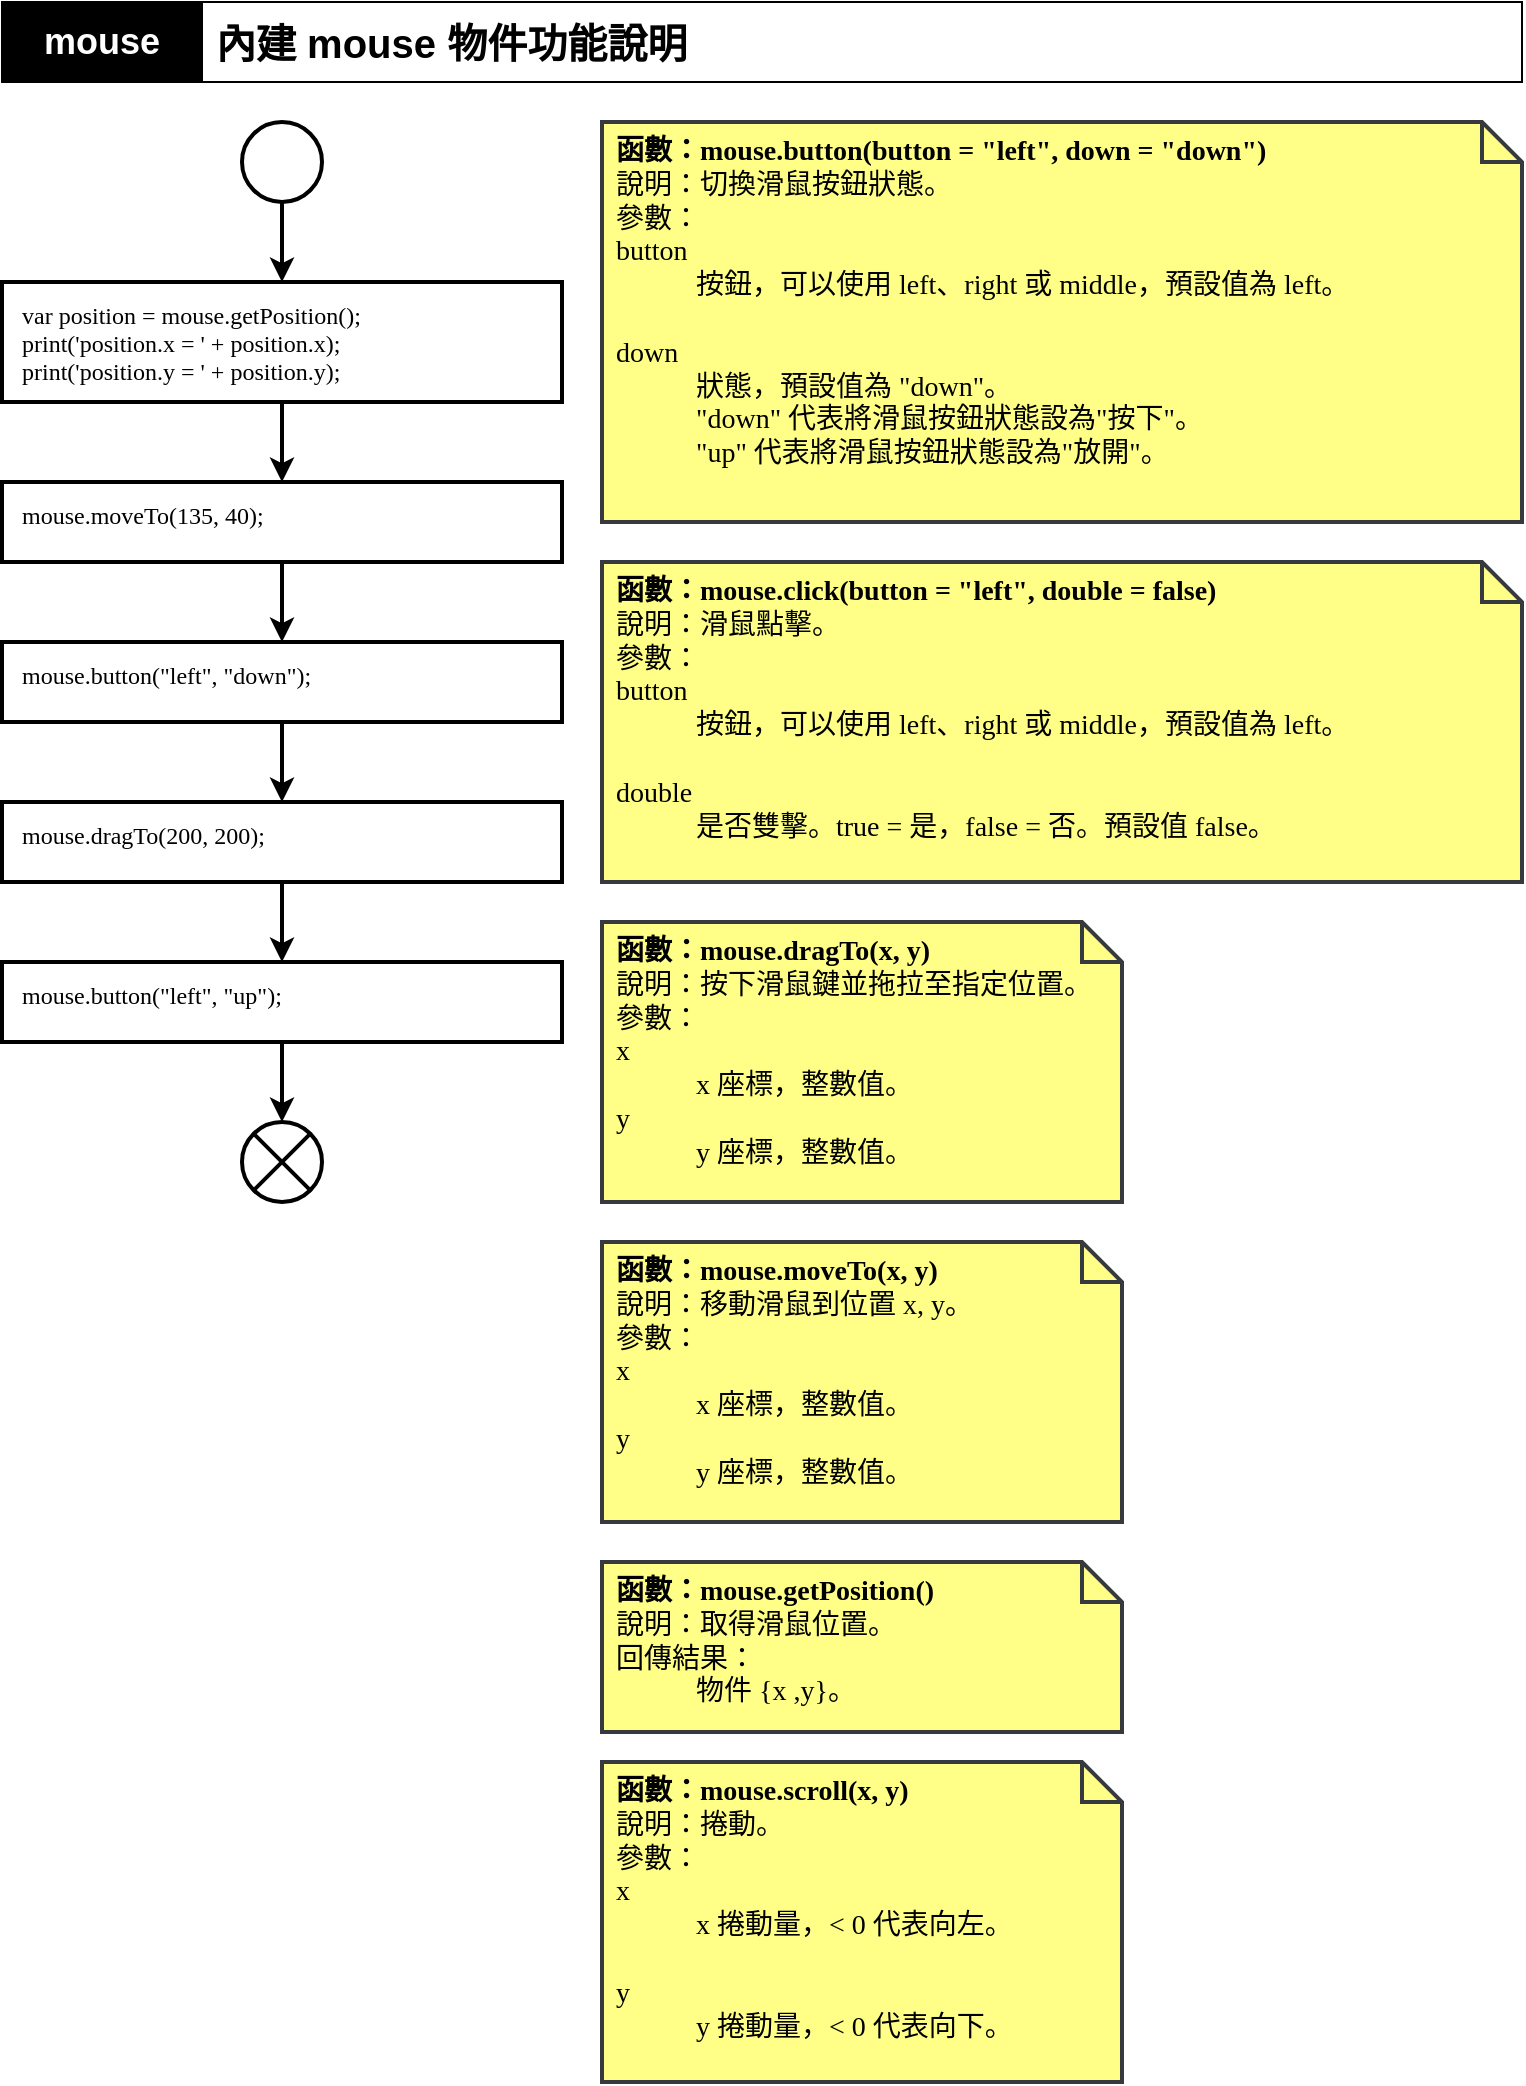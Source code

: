 <mxfile compressed="false" version="20.2.3" type="device">
  <diagram id="zHJoLA6md0Yeo67uzJwa" name="第1頁">
    <mxGraphModel dx="850" dy="559" grid="1" gridSize="5" guides="0" tooltips="1" connect="1" arrows="1" fold="1" page="1" pageScale="1" pageWidth="827" pageHeight="1169" math="0" shadow="0">
      <root>
        <mxCell id="0" />
        <mxCell id="1" parent="0" />
        <mxCell id="m3pfPtTyuK7HYTcpv6uo-1" style="edgeStyle=orthogonalEdgeStyle;rounded=1;sketch=0;orthogonalLoop=1;jettySize=auto;html=1;fontFamily=Courier New;fontSize=12;strokeWidth=2;entryX=0.5;entryY=0;entryDx=0;entryDy=0;entryPerimeter=0;exitX=0.5;exitY=1;exitDx=0;exitDy=0;" parent="1" source="m3pfPtTyuK7HYTcpv6uo-2" target="m3pfPtTyuK7HYTcpv6uo-4" edge="1">
          <mxGeometry relative="1" as="geometry">
            <mxPoint x="170" y="20" as="sourcePoint" />
            <mxPoint x="170" y="80" as="targetPoint" />
          </mxGeometry>
        </mxCell>
        <object label="" type="ENTRY_POINT" id="m3pfPtTyuK7HYTcpv6uo-2">
          <mxCell style="ellipse;fontStyle=0;fontSize=12;sketch=0;rounded=1;align=left;fontFamily=Iosevka Fixed;strokeWidth=2;shadow=0;html=0;" parent="1" vertex="1">
            <mxGeometry x="160" y="80" width="40" height="40" as="geometry" />
          </mxCell>
        </object>
        <mxCell id="Dx2b7ezfvi1oqeqgblj4-1" style="edgeStyle=orthogonalEdgeStyle;rounded=0;orthogonalLoop=1;jettySize=auto;html=1;entryX=0.5;entryY=0;entryDx=0;entryDy=0;strokeWidth=2;fontFamily=Iosevka Fixed;fontStyle=0" parent="1" source="m3pfPtTyuK7HYTcpv6uo-4" target="Ot0KBQQzt72eOoxGLC2g-3" edge="1">
          <mxGeometry relative="1" as="geometry" />
        </mxCell>
        <object label="var position = mouse.getPosition();&#xa;print(&#39;position.x = &#39; + position.x);&#xa;print(&#39;position.y = &#39; + position.y);" type="PROCESS" id="m3pfPtTyuK7HYTcpv6uo-4">
          <mxCell style="fontSize=12;fontStyle=0;sketch=0;rounded=0;fontFamily=Iosevka Fixed;align=left;strokeWidth=2;arcSize=7;shadow=0;html=0;spacingLeft=5;verticalAlign=top;spacingTop=0;spacing=5;" parent="1" vertex="1">
            <mxGeometry x="40" y="160" width="280" height="60" as="geometry" />
          </mxCell>
        </object>
        <object label="" type="EXIT_POINT" id="m3pfPtTyuK7HYTcpv6uo-22">
          <mxCell style="shape=sumEllipse;perimeter=ellipsePerimeter;backgroundOutline=1;fontStyle=0;fontSize=16;sketch=0;rounded=1;fontFamily=Iosevka Fixed;align=left;strokeWidth=2;shadow=0;html=0;" parent="1" vertex="1">
            <mxGeometry x="160" y="580" width="40" height="40" as="geometry" />
          </mxCell>
        </object>
        <mxCell id="UbTHWvcrtNXVTwTKfJbN-1" value="內建 mouse 物件功能說明" style="text;html=1;strokeColor=default;fillColor=none;align=left;verticalAlign=middle;whiteSpace=wrap;rounded=0;spacingLeft=5;strokeWidth=1;fontSize=20;movable=1;resizable=1;rotatable=1;deletable=1;editable=1;connectable=1;fontStyle=1" parent="1" vertex="1">
          <mxGeometry x="140" y="20" width="660" height="40" as="geometry" />
        </mxCell>
        <mxCell id="UbTHWvcrtNXVTwTKfJbN-2" value="mouse" style="rounded=0;whiteSpace=wrap;html=1;fillColor=#000000;fontColor=#FFFFFF;fontSize=18;fontStyle=1;strokeWidth=1;movable=1;resizable=1;rotatable=1;deletable=1;editable=1;connectable=1;" parent="1" vertex="1">
          <mxGeometry x="40" y="20" width="100" height="40" as="geometry" />
        </mxCell>
        <mxCell id="Ot0KBQQzt72eOoxGLC2g-2" value="&lt;font style=&quot;font-size: 14px;&quot;&gt;&lt;b style=&quot;&quot;&gt;&lt;font style=&quot;font-size: 14px;&quot;&gt;函數：mouse.getPosition()&lt;/font&gt;&lt;/b&gt;&lt;br&gt;說明：取得滑鼠位置&lt;/font&gt;&lt;span style=&quot;background-color: initial;&quot;&gt;&lt;font style=&quot;font-size: 14px;&quot;&gt;。&lt;br&gt;回傳結果：&lt;br&gt;&lt;/font&gt;&lt;/span&gt;&lt;blockquote style=&quot;margin: 0 0 0 40px; border: none; padding: 0px;&quot;&gt;&lt;span style=&quot;background-color: initial;&quot;&gt;&lt;font style=&quot;font-size: 14px;&quot;&gt;物件 {x ,y}。&lt;/font&gt;&lt;/span&gt;&lt;/blockquote&gt;" style="shape=note;strokeWidth=2;fontSize=14;size=20;whiteSpace=wrap;html=1;fillColor=#ffff88;strokeColor=#36393d;align=left;spacingLeft=5;verticalAlign=top;fontFamily=Tahoma;" parent="1" vertex="1">
          <mxGeometry x="340" y="800" width="260" height="85" as="geometry" />
        </mxCell>
        <mxCell id="Ot0KBQQzt72eOoxGLC2g-6" style="edgeStyle=orthogonalEdgeStyle;rounded=0;orthogonalLoop=1;jettySize=auto;html=1;entryX=0.5;entryY=0;entryDx=0;entryDy=0;fontFamily=Iosevka Fixed;strokeWidth=2;fontStyle=0" parent="1" source="Ot0KBQQzt72eOoxGLC2g-3" target="Ot0KBQQzt72eOoxGLC2g-5" edge="1">
          <mxGeometry relative="1" as="geometry" />
        </mxCell>
        <object label="mouse.moveTo(135, 40);" type="PROCESS" id="Ot0KBQQzt72eOoxGLC2g-3">
          <mxCell style="fontSize=12;fontStyle=0;sketch=0;rounded=0;fontFamily=Iosevka Fixed;align=left;strokeWidth=2;arcSize=7;shadow=0;html=0;spacingLeft=5;verticalAlign=top;spacingTop=0;spacing=5;" parent="1" vertex="1">
            <mxGeometry x="40" y="260" width="280" height="40" as="geometry" />
          </mxCell>
        </object>
        <mxCell id="Ot0KBQQzt72eOoxGLC2g-4" value="&lt;font style=&quot;font-size: 14px;&quot;&gt;&lt;b style=&quot;&quot;&gt;&lt;font style=&quot;font-size: 14px;&quot;&gt;函數：mouse.moveTo(x, y)&lt;/font&gt;&lt;/b&gt;&lt;br&gt;說明：移動滑鼠到位置 x, y。&lt;br&gt;參數：&lt;br&gt;x&lt;br&gt;&lt;/font&gt;&lt;blockquote style=&quot;margin: 0px 0px 0px 40px; border: none; padding: 0px;&quot;&gt;&lt;font style=&quot;font-size: 14px;&quot;&gt;&lt;span style=&quot;background-color: initial;&quot;&gt;x 座標，整數值。&lt;/span&gt;&lt;br&gt;&lt;/font&gt;&lt;/blockquote&gt;&lt;blockquote style=&quot;margin: 0px 0px 0px 40px; border: none; padding: 0px;&quot;&gt;&lt;/blockquote&gt;&lt;font style=&quot;font-size: 14px;&quot;&gt;&lt;span style=&quot;background-color: initial;&quot;&gt;y&lt;/span&gt;&lt;br&gt;&lt;/font&gt;&lt;blockquote style=&quot;margin: 0px 0px 0px 40px; border: none; padding: 0px;&quot;&gt;&lt;span style=&quot;background-color: initial;&quot;&gt;&lt;font style=&quot;font-size: 14px;&quot;&gt;y 座標，整數值。&lt;/font&gt;&lt;/span&gt;&lt;/blockquote&gt;&lt;blockquote style=&quot;margin: 0px 0px 0px 40px; border: none; padding: 0px;&quot;&gt;&lt;br&gt;&lt;/blockquote&gt;" style="shape=note;strokeWidth=2;fontSize=14;size=20;whiteSpace=wrap;html=1;fillColor=#ffff88;strokeColor=#36393d;align=left;spacingLeft=5;verticalAlign=top;fontFamily=Tahoma;" parent="1" vertex="1">
          <mxGeometry x="340" y="640" width="260" height="140" as="geometry" />
        </mxCell>
        <mxCell id="ctkfXIj9pQTAeld8ZS5S-5" style="edgeStyle=orthogonalEdgeStyle;rounded=0;orthogonalLoop=1;jettySize=auto;html=1;entryX=0.5;entryY=0;entryDx=0;entryDy=0;fontFamily=Iosevka Fixed;strokeWidth=2;" parent="1" source="Ot0KBQQzt72eOoxGLC2g-5" target="ctkfXIj9pQTAeld8ZS5S-4" edge="1">
          <mxGeometry relative="1" as="geometry" />
        </mxCell>
        <object label="mouse.button(&quot;left&quot;, &quot;down&quot;);" type="PROCESS" id="Ot0KBQQzt72eOoxGLC2g-5">
          <mxCell style="fontSize=12;fontStyle=0;sketch=0;rounded=0;fontFamily=Iosevka Fixed;align=left;strokeWidth=2;arcSize=7;shadow=0;html=0;spacingLeft=5;verticalAlign=top;spacingTop=0;spacing=5;" parent="1" vertex="1">
            <mxGeometry x="40" y="340" width="280" height="40" as="geometry" />
          </mxCell>
        </object>
        <mxCell id="ctkfXIj9pQTAeld8ZS5S-8" style="edgeStyle=orthogonalEdgeStyle;rounded=0;orthogonalLoop=1;jettySize=auto;html=1;entryX=0.5;entryY=0;entryDx=0;entryDy=0;fontFamily=Tahoma;strokeWidth=2;" parent="1" source="ctkfXIj9pQTAeld8ZS5S-2" target="m3pfPtTyuK7HYTcpv6uo-22" edge="1">
          <mxGeometry relative="1" as="geometry" />
        </mxCell>
        <object label="mouse.button(&quot;left&quot;, &quot;up&quot;);" type="PROCESS" id="ctkfXIj9pQTAeld8ZS5S-2">
          <mxCell style="fontSize=12;fontStyle=0;sketch=0;rounded=0;fontFamily=Iosevka Fixed;align=left;strokeWidth=2;arcSize=7;shadow=0;html=0;spacingLeft=5;verticalAlign=top;spacingTop=0;spacing=5;" parent="1" vertex="1">
            <mxGeometry x="40" y="500" width="280" height="40" as="geometry" />
          </mxCell>
        </object>
        <mxCell id="ctkfXIj9pQTAeld8ZS5S-3" value="&lt;font style=&quot;font-size: 14px;&quot;&gt;&lt;b style=&quot;&quot;&gt;函數：mouse.button(button = &quot;left&quot;,&amp;nbsp;&lt;/b&gt;&lt;b&gt;down = &quot;down&quot;&lt;/b&gt;&lt;b style=&quot;&quot;&gt;)&lt;/b&gt;&lt;br&gt;說明：切換滑鼠按鈕狀態。&lt;br&gt;參數：&lt;br&gt;&lt;span style=&quot;background-color: initial;&quot;&gt;button&lt;br&gt;&lt;/span&gt;&lt;blockquote style=&quot;margin: 0px 0px 0px 40px; border: none; padding: 0px;&quot;&gt;&lt;span style=&quot;background-color: initial;&quot;&gt;按鈕，可以使用 l&lt;/span&gt;eft、right 或 middle，預設值為 left。&lt;/blockquote&gt;&lt;blockquote style=&quot;margin: 0px 0px 0px 40px; border: none; padding: 0px;&quot;&gt;&lt;br&gt;&lt;/blockquote&gt;down&lt;br&gt;&lt;/font&gt;&lt;blockquote style=&quot;margin: 0px 0px 0px 40px; border: none; padding: 0px;&quot;&gt;&lt;font style=&quot;font-size: 14px;&quot;&gt;狀態，預設值為 &quot;down&quot;。&lt;/font&gt;&lt;/blockquote&gt;&lt;blockquote style=&quot;margin: 0px 0px 0px 40px; border: none; padding: 0px;&quot;&gt;&lt;font style=&quot;font-size: 14px;&quot;&gt;&lt;span style=&quot;background-color: initial;&quot;&gt;&quot;down&quot; 代表將滑鼠按鈕狀態設為&quot;按下&quot;。&lt;/span&gt;&lt;/font&gt;&lt;/blockquote&gt;&lt;blockquote style=&quot;margin: 0px 0px 0px 40px; border: none; padding: 0px;&quot;&gt;&lt;font style=&quot;font-size: 14px;&quot;&gt;&quot;up&quot; 代表將滑鼠按鈕狀態設為&quot;放開&quot;。&lt;/font&gt;&lt;/blockquote&gt;&lt;blockquote style=&quot;margin: 0px 0px 0px 40px; border: none; padding: 0px;&quot;&gt;&lt;/blockquote&gt;" style="shape=note;strokeWidth=2;fontSize=14;size=20;whiteSpace=wrap;html=1;fillColor=#ffff88;strokeColor=#36393d;align=left;spacingLeft=5;verticalAlign=top;fontFamily=Tahoma;" parent="1" vertex="1">
          <mxGeometry x="340" y="80" width="460" height="200" as="geometry" />
        </mxCell>
        <mxCell id="ctkfXIj9pQTAeld8ZS5S-6" style="edgeStyle=orthogonalEdgeStyle;rounded=0;orthogonalLoop=1;jettySize=auto;html=1;entryX=0.5;entryY=0;entryDx=0;entryDy=0;fontFamily=Iosevka Fixed;strokeWidth=2;" parent="1" source="ctkfXIj9pQTAeld8ZS5S-4" target="ctkfXIj9pQTAeld8ZS5S-2" edge="1">
          <mxGeometry relative="1" as="geometry" />
        </mxCell>
        <object label="mouse.dragTo(200, 200);" type="PROCESS" id="ctkfXIj9pQTAeld8ZS5S-4">
          <mxCell style="fontSize=12;fontStyle=0;sketch=0;rounded=0;fontFamily=Iosevka Fixed;align=left;strokeWidth=2;arcSize=7;shadow=0;html=0;spacingLeft=5;verticalAlign=top;spacingTop=0;spacing=5;" parent="1" vertex="1">
            <mxGeometry x="40" y="420" width="280" height="40" as="geometry" />
          </mxCell>
        </object>
        <mxCell id="ctkfXIj9pQTAeld8ZS5S-7" value="&lt;font style=&quot;font-size: 14px;&quot;&gt;&lt;font style=&quot;font-size: 14px;&quot;&gt;&lt;b style=&quot;&quot;&gt;函數：mouse.dragTo(x, y)&lt;/b&gt;&lt;br&gt;&lt;/font&gt;說明：按下滑鼠鍵並拖拉至指定位置。&lt;br&gt;參數：&lt;br&gt;x&lt;br&gt;&lt;/font&gt;&lt;blockquote style=&quot;margin: 0px 0px 0px 40px; border: none; padding: 0px;&quot;&gt;&lt;font style=&quot;font-size: 14px;&quot;&gt;&lt;span style=&quot;background-color: initial;&quot;&gt;x 座標，整數值。&lt;/span&gt;&lt;br&gt;&lt;/font&gt;&lt;/blockquote&gt;&lt;blockquote style=&quot;margin: 0px 0px 0px 40px; border: none; padding: 0px;&quot;&gt;&lt;/blockquote&gt;&lt;font style=&quot;font-size: 14px;&quot;&gt;&lt;span style=&quot;background-color: initial;&quot;&gt;y&lt;/span&gt;&lt;br&gt;&lt;/font&gt;&lt;blockquote style=&quot;margin: 0px 0px 0px 40px; border: none; padding: 0px;&quot;&gt;&lt;span style=&quot;background-color: initial;&quot;&gt;&lt;font style=&quot;font-size: 14px;&quot;&gt;y 座標，整數值。&lt;/font&gt;&lt;/span&gt;&lt;/blockquote&gt;&lt;blockquote style=&quot;margin: 0px 0px 0px 40px; border: none; padding: 0px;&quot;&gt;&lt;br&gt;&lt;/blockquote&gt;" style="shape=note;strokeWidth=2;fontSize=14;size=20;whiteSpace=wrap;html=1;fillColor=#ffff88;strokeColor=#36393d;align=left;spacingLeft=5;verticalAlign=top;fontFamily=Tahoma;" parent="1" vertex="1">
          <mxGeometry x="340" y="480" width="260" height="140" as="geometry" />
        </mxCell>
        <mxCell id="ctkfXIj9pQTAeld8ZS5S-10" value="&lt;font style=&quot;font-size: 14px;&quot;&gt;&lt;b style=&quot;&quot;&gt;函數：mouse.click(button = &quot;left&quot;, double = false)&lt;/b&gt;&lt;br&gt;說明：滑鼠點擊。&lt;br&gt;參數：&lt;br&gt;&lt;/font&gt;&lt;blockquote style=&quot;margin: 0px 0px 0px 40px; border: none; padding: 0px;&quot;&gt;&lt;/blockquote&gt;&lt;span style=&quot;background-color: initial;&quot;&gt;&lt;font style=&quot;font-size: 14px;&quot;&gt;button&lt;br&gt;&lt;/font&gt;&lt;/span&gt;&lt;blockquote style=&quot;margin: 0px 0px 0px 40px; border: none; padding: 0px;&quot;&gt;&lt;font style=&quot;font-size: 14px;&quot;&gt;&lt;span style=&quot;background-color: initial;&quot;&gt;按鈕，可以使用 l&lt;/span&gt;eft、right 或 middle，預設值為 left。&lt;/font&gt;&lt;/blockquote&gt;&lt;blockquote style=&quot;margin: 0px 0px 0px 40px; border: none; padding: 0px;&quot;&gt;&lt;font style=&quot;font-size: 14px;&quot;&gt;&lt;br&gt;&lt;/font&gt;&lt;/blockquote&gt;&lt;font style=&quot;font-size: 14px;&quot;&gt;double&lt;br&gt;&lt;blockquote style=&quot;margin: 0 0 0 40px; border: none; padding: 0px;&quot;&gt;&lt;font style=&quot;font-size: 14px;&quot;&gt;是否雙擊。true = 是，false = 否。預設值 false。&lt;/font&gt;&lt;/blockquote&gt;&lt;/font&gt;" style="shape=note;strokeWidth=2;fontSize=14;size=20;whiteSpace=wrap;html=1;fillColor=#ffff88;strokeColor=#36393d;align=left;spacingLeft=5;verticalAlign=top;fontFamily=Tahoma;" parent="1" vertex="1">
          <mxGeometry x="340" y="300" width="460" height="160" as="geometry" />
        </mxCell>
        <mxCell id="ctkfXIj9pQTAeld8ZS5S-11" value="&lt;font style=&quot;font-size: 14px;&quot;&gt;&lt;b style=&quot;&quot;&gt;函數：mouse.scroll(x, y)&lt;/b&gt;&lt;br&gt;說明：捲動。&lt;br&gt;參數：&lt;br&gt;&lt;/font&gt;&lt;blockquote style=&quot;margin: 0px 0px 0px 40px; border: none; padding: 0px;&quot;&gt;&lt;/blockquote&gt;&lt;span style=&quot;background-color: initial;&quot;&gt;&lt;font style=&quot;font-size: 14px;&quot;&gt;x&lt;br&gt;&lt;/font&gt;&lt;/span&gt;&lt;blockquote style=&quot;margin: 0px 0px 0px 40px; border: none; padding: 0px;&quot;&gt;&lt;font style=&quot;font-size: 14px;&quot;&gt;&lt;span style=&quot;background-color: initial;&quot;&gt;x 捲動量，&amp;lt; 0 代表向左。&lt;/span&gt;&lt;/font&gt;&lt;/blockquote&gt;&lt;blockquote style=&quot;margin: 0px 0px 0px 40px; border: none; padding: 0px;&quot;&gt;&lt;font style=&quot;font-size: 14px;&quot;&gt;&lt;br&gt;&lt;/font&gt;&lt;/blockquote&gt;&lt;font style=&quot;font-size: 14px;&quot;&gt;y&lt;br&gt;&lt;blockquote style=&quot;margin: 0 0 0 40px; border: none; padding: 0px;&quot;&gt;&lt;span style=&quot;background-color: initial;&quot;&gt;y 捲動量，&amp;lt; 0 代表向下。&lt;/span&gt;&lt;/blockquote&gt;&lt;/font&gt;" style="shape=note;strokeWidth=2;fontSize=14;size=20;whiteSpace=wrap;html=1;fillColor=#ffff88;strokeColor=#36393d;align=left;spacingLeft=5;verticalAlign=top;fontFamily=Tahoma;" parent="1" vertex="1">
          <mxGeometry x="340" y="900" width="260" height="160" as="geometry" />
        </mxCell>
      </root>
    </mxGraphModel>
  </diagram>
</mxfile>
